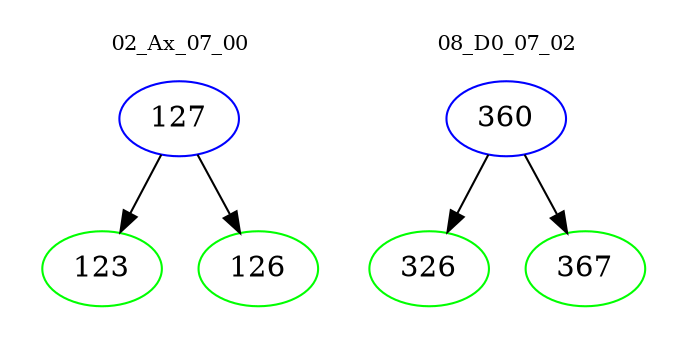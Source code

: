digraph{
subgraph cluster_0 {
color = white
label = "02_Ax_07_00";
fontsize=10;
T0_127 [label="127", color="blue"]
T0_127 -> T0_123 [color="black"]
T0_123 [label="123", color="green"]
T0_127 -> T0_126 [color="black"]
T0_126 [label="126", color="green"]
}
subgraph cluster_1 {
color = white
label = "08_D0_07_02";
fontsize=10;
T1_360 [label="360", color="blue"]
T1_360 -> T1_326 [color="black"]
T1_326 [label="326", color="green"]
T1_360 -> T1_367 [color="black"]
T1_367 [label="367", color="green"]
}
}
